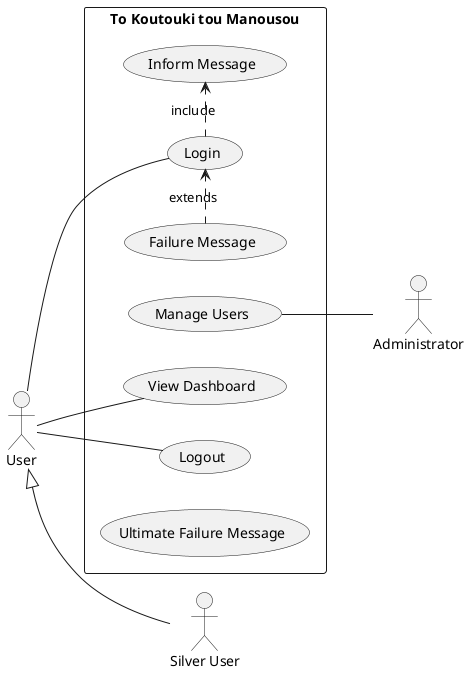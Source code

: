 @startuml

left to right direction

actor "User" as usr
actor "Silver User" as s_usr
actor "Administrator" as admin

rectangle "To Koutouki tou Manousou" {
  usecase "Login" as UC1
  usecase "View Dashboard" as UC2
  usecase "Logout" as UC3
  usecase "Manage Users" as UC4
  usecase "Inform Message" as UC5
  usecase "Failure Message" as UC6
  usecase "Ultimate Failure Message" as UC7
}

usr -- UC1
usr -- UC2
usr -- UC3
admin -up- UC4

UC1 .> UC5 : include
UC6 .> UC1 : extends

usr <|-- s_usr



















@enduml
